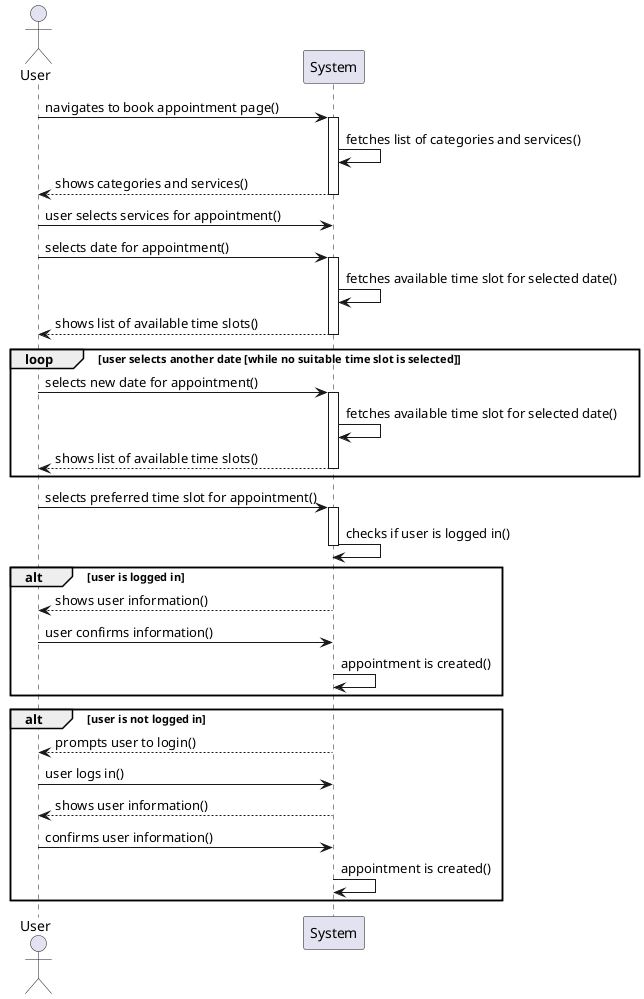 @startuml
actor User
participant System

User -> System : navigates to book appointment page()
activate System
System -> System : fetches list of categories and services()
System --> User : shows categories and services()
deactivate System

User -> System : user selects services for appointment()
User -> System : selects date for appointment()
activate System
System -> System : fetches available time slot for selected date()
System --> User : shows list of available time slots()
deactivate System

loop user selects another date [while no suitable time slot is selected]
  User -> System : selects new date for appointment()
  activate System
  System -> System : fetches available time slot for selected date()
  System --> User : shows list of available time slots()
  deactivate System
end

User -> System : selects preferred time slot for appointment()
activate System
System -> System : checks if user is logged in()
deactivate System

alt user is logged in
  System --> User : shows user information()
  User -> System : user confirms information()
  System -> System : appointment is created()
end

alt user is not logged in
  System --> User : prompts user to login()
  User -> System : user logs in()
  System --> User : shows user information()
  User -> System : confirms user information()
  System -> System : appointment is created()
end

@enduml
